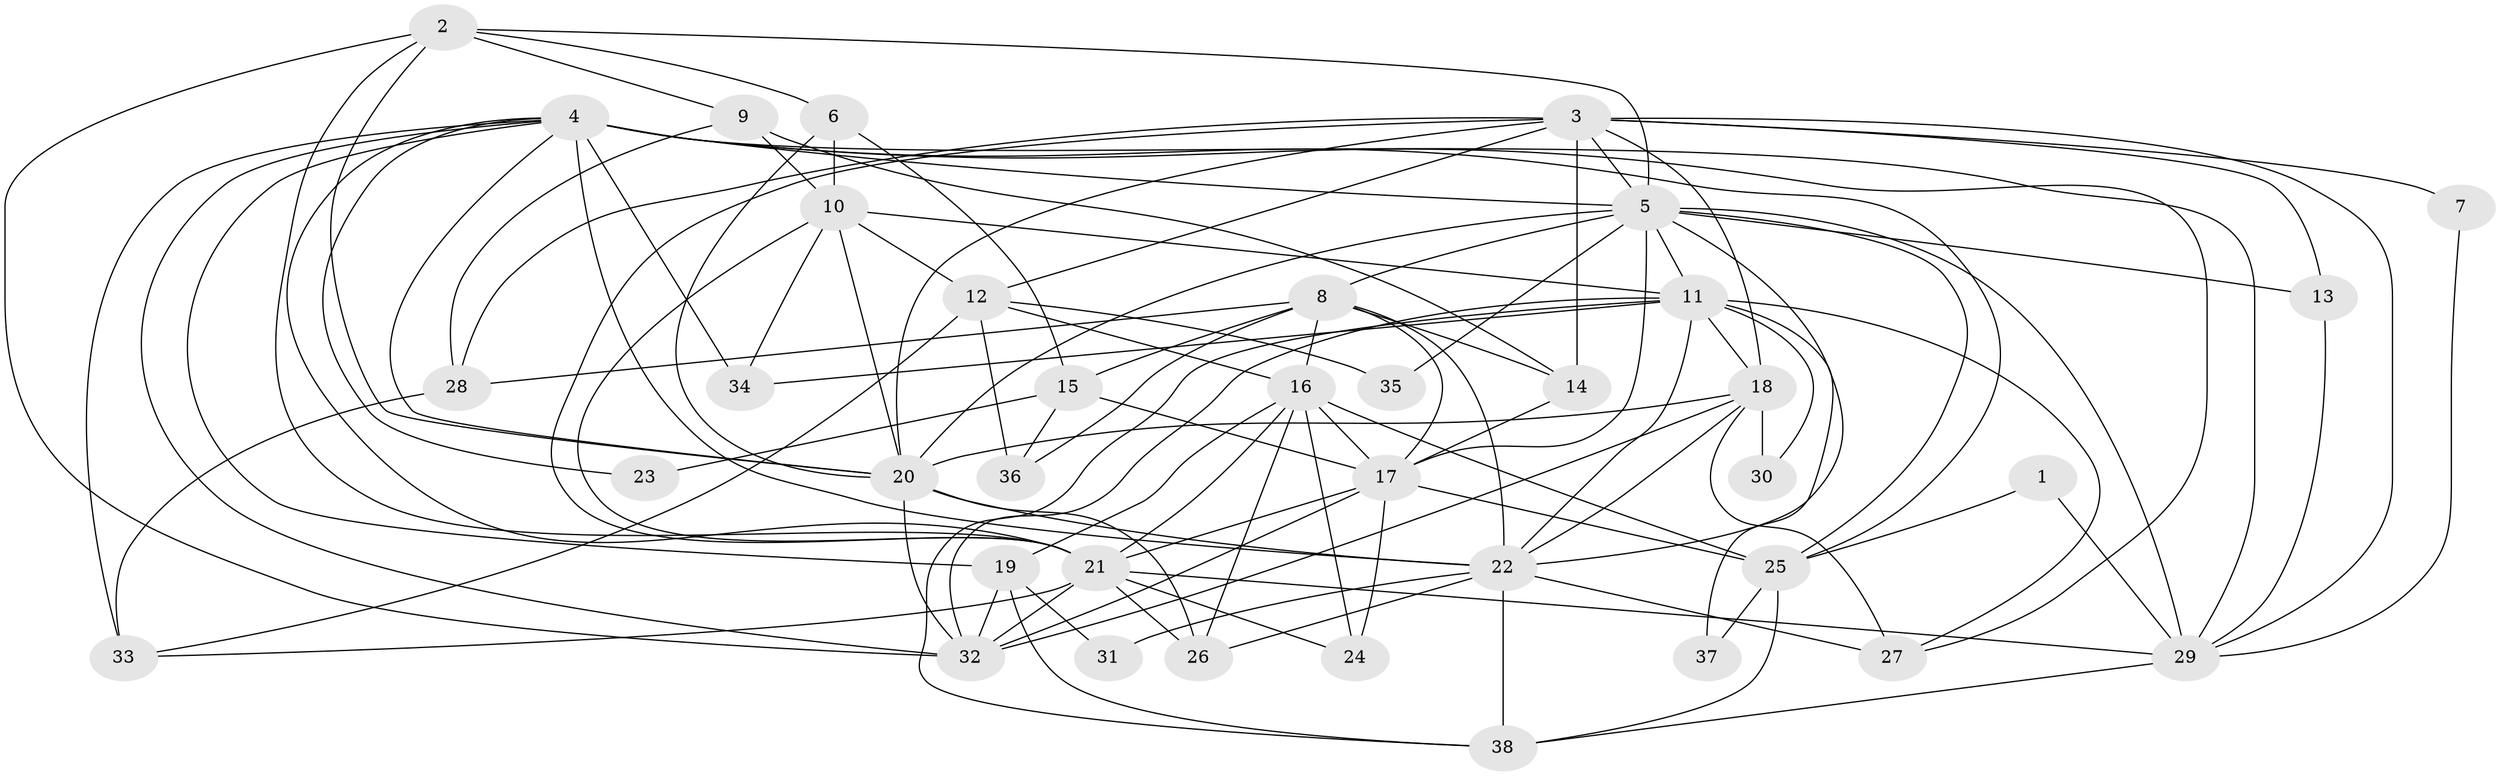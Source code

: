 // original degree distribution, {2: 0.1595744680851064, 5: 0.11702127659574468, 3: 0.22340425531914893, 6: 0.09574468085106383, 4: 0.32978723404255317, 7: 0.06382978723404255, 8: 0.010638297872340425}
// Generated by graph-tools (version 1.1) at 2025/50/03/04/25 22:50:48]
// undirected, 38 vertices, 109 edges
graph export_dot {
  node [color=gray90,style=filled];
  1;
  2;
  3;
  4;
  5;
  6;
  7;
  8;
  9;
  10;
  11;
  12;
  13;
  14;
  15;
  16;
  17;
  18;
  19;
  20;
  21;
  22;
  23;
  24;
  25;
  26;
  27;
  28;
  29;
  30;
  31;
  32;
  33;
  34;
  35;
  36;
  37;
  38;
  1 -- 25 [weight=1.0];
  1 -- 29 [weight=1.0];
  2 -- 5 [weight=1.0];
  2 -- 6 [weight=1.0];
  2 -- 9 [weight=1.0];
  2 -- 20 [weight=1.0];
  2 -- 21 [weight=1.0];
  2 -- 32 [weight=1.0];
  3 -- 5 [weight=1.0];
  3 -- 7 [weight=1.0];
  3 -- 12 [weight=1.0];
  3 -- 13 [weight=1.0];
  3 -- 14 [weight=2.0];
  3 -- 18 [weight=2.0];
  3 -- 20 [weight=2.0];
  3 -- 21 [weight=1.0];
  3 -- 28 [weight=1.0];
  3 -- 29 [weight=1.0];
  4 -- 5 [weight=1.0];
  4 -- 19 [weight=1.0];
  4 -- 20 [weight=1.0];
  4 -- 21 [weight=1.0];
  4 -- 22 [weight=2.0];
  4 -- 23 [weight=1.0];
  4 -- 25 [weight=1.0];
  4 -- 27 [weight=1.0];
  4 -- 29 [weight=2.0];
  4 -- 32 [weight=1.0];
  4 -- 33 [weight=1.0];
  4 -- 34 [weight=1.0];
  5 -- 8 [weight=1.0];
  5 -- 11 [weight=1.0];
  5 -- 13 [weight=1.0];
  5 -- 17 [weight=1.0];
  5 -- 20 [weight=1.0];
  5 -- 22 [weight=1.0];
  5 -- 25 [weight=1.0];
  5 -- 29 [weight=2.0];
  5 -- 35 [weight=1.0];
  6 -- 10 [weight=1.0];
  6 -- 15 [weight=1.0];
  6 -- 20 [weight=1.0];
  7 -- 29 [weight=1.0];
  8 -- 14 [weight=2.0];
  8 -- 15 [weight=1.0];
  8 -- 16 [weight=1.0];
  8 -- 17 [weight=2.0];
  8 -- 22 [weight=1.0];
  8 -- 28 [weight=1.0];
  8 -- 36 [weight=1.0];
  9 -- 10 [weight=2.0];
  9 -- 14 [weight=1.0];
  9 -- 28 [weight=1.0];
  10 -- 11 [weight=1.0];
  10 -- 12 [weight=1.0];
  10 -- 20 [weight=2.0];
  10 -- 21 [weight=1.0];
  10 -- 34 [weight=2.0];
  11 -- 18 [weight=1.0];
  11 -- 22 [weight=1.0];
  11 -- 27 [weight=1.0];
  11 -- 30 [weight=1.0];
  11 -- 32 [weight=1.0];
  11 -- 34 [weight=1.0];
  11 -- 37 [weight=1.0];
  11 -- 38 [weight=1.0];
  12 -- 16 [weight=1.0];
  12 -- 33 [weight=1.0];
  12 -- 35 [weight=2.0];
  12 -- 36 [weight=1.0];
  13 -- 29 [weight=1.0];
  14 -- 17 [weight=1.0];
  15 -- 17 [weight=1.0];
  15 -- 23 [weight=1.0];
  15 -- 36 [weight=1.0];
  16 -- 17 [weight=2.0];
  16 -- 19 [weight=1.0];
  16 -- 21 [weight=1.0];
  16 -- 24 [weight=1.0];
  16 -- 25 [weight=2.0];
  16 -- 26 [weight=2.0];
  17 -- 21 [weight=1.0];
  17 -- 24 [weight=1.0];
  17 -- 25 [weight=1.0];
  17 -- 32 [weight=2.0];
  18 -- 20 [weight=1.0];
  18 -- 22 [weight=1.0];
  18 -- 27 [weight=1.0];
  18 -- 30 [weight=1.0];
  18 -- 32 [weight=1.0];
  19 -- 31 [weight=1.0];
  19 -- 32 [weight=1.0];
  19 -- 38 [weight=1.0];
  20 -- 22 [weight=1.0];
  20 -- 26 [weight=3.0];
  20 -- 32 [weight=1.0];
  21 -- 24 [weight=1.0];
  21 -- 26 [weight=1.0];
  21 -- 29 [weight=2.0];
  21 -- 32 [weight=1.0];
  21 -- 33 [weight=1.0];
  22 -- 26 [weight=1.0];
  22 -- 27 [weight=1.0];
  22 -- 31 [weight=1.0];
  22 -- 38 [weight=1.0];
  25 -- 37 [weight=2.0];
  25 -- 38 [weight=1.0];
  28 -- 33 [weight=1.0];
  29 -- 38 [weight=1.0];
}
